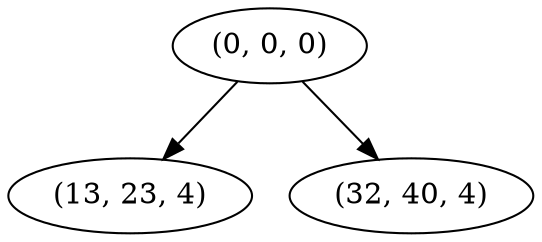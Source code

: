 digraph tree {
    "(0, 0, 0)";
    "(13, 23, 4)";
    "(32, 40, 4)";
    "(0, 0, 0)" -> "(13, 23, 4)";
    "(0, 0, 0)" -> "(32, 40, 4)";
}
